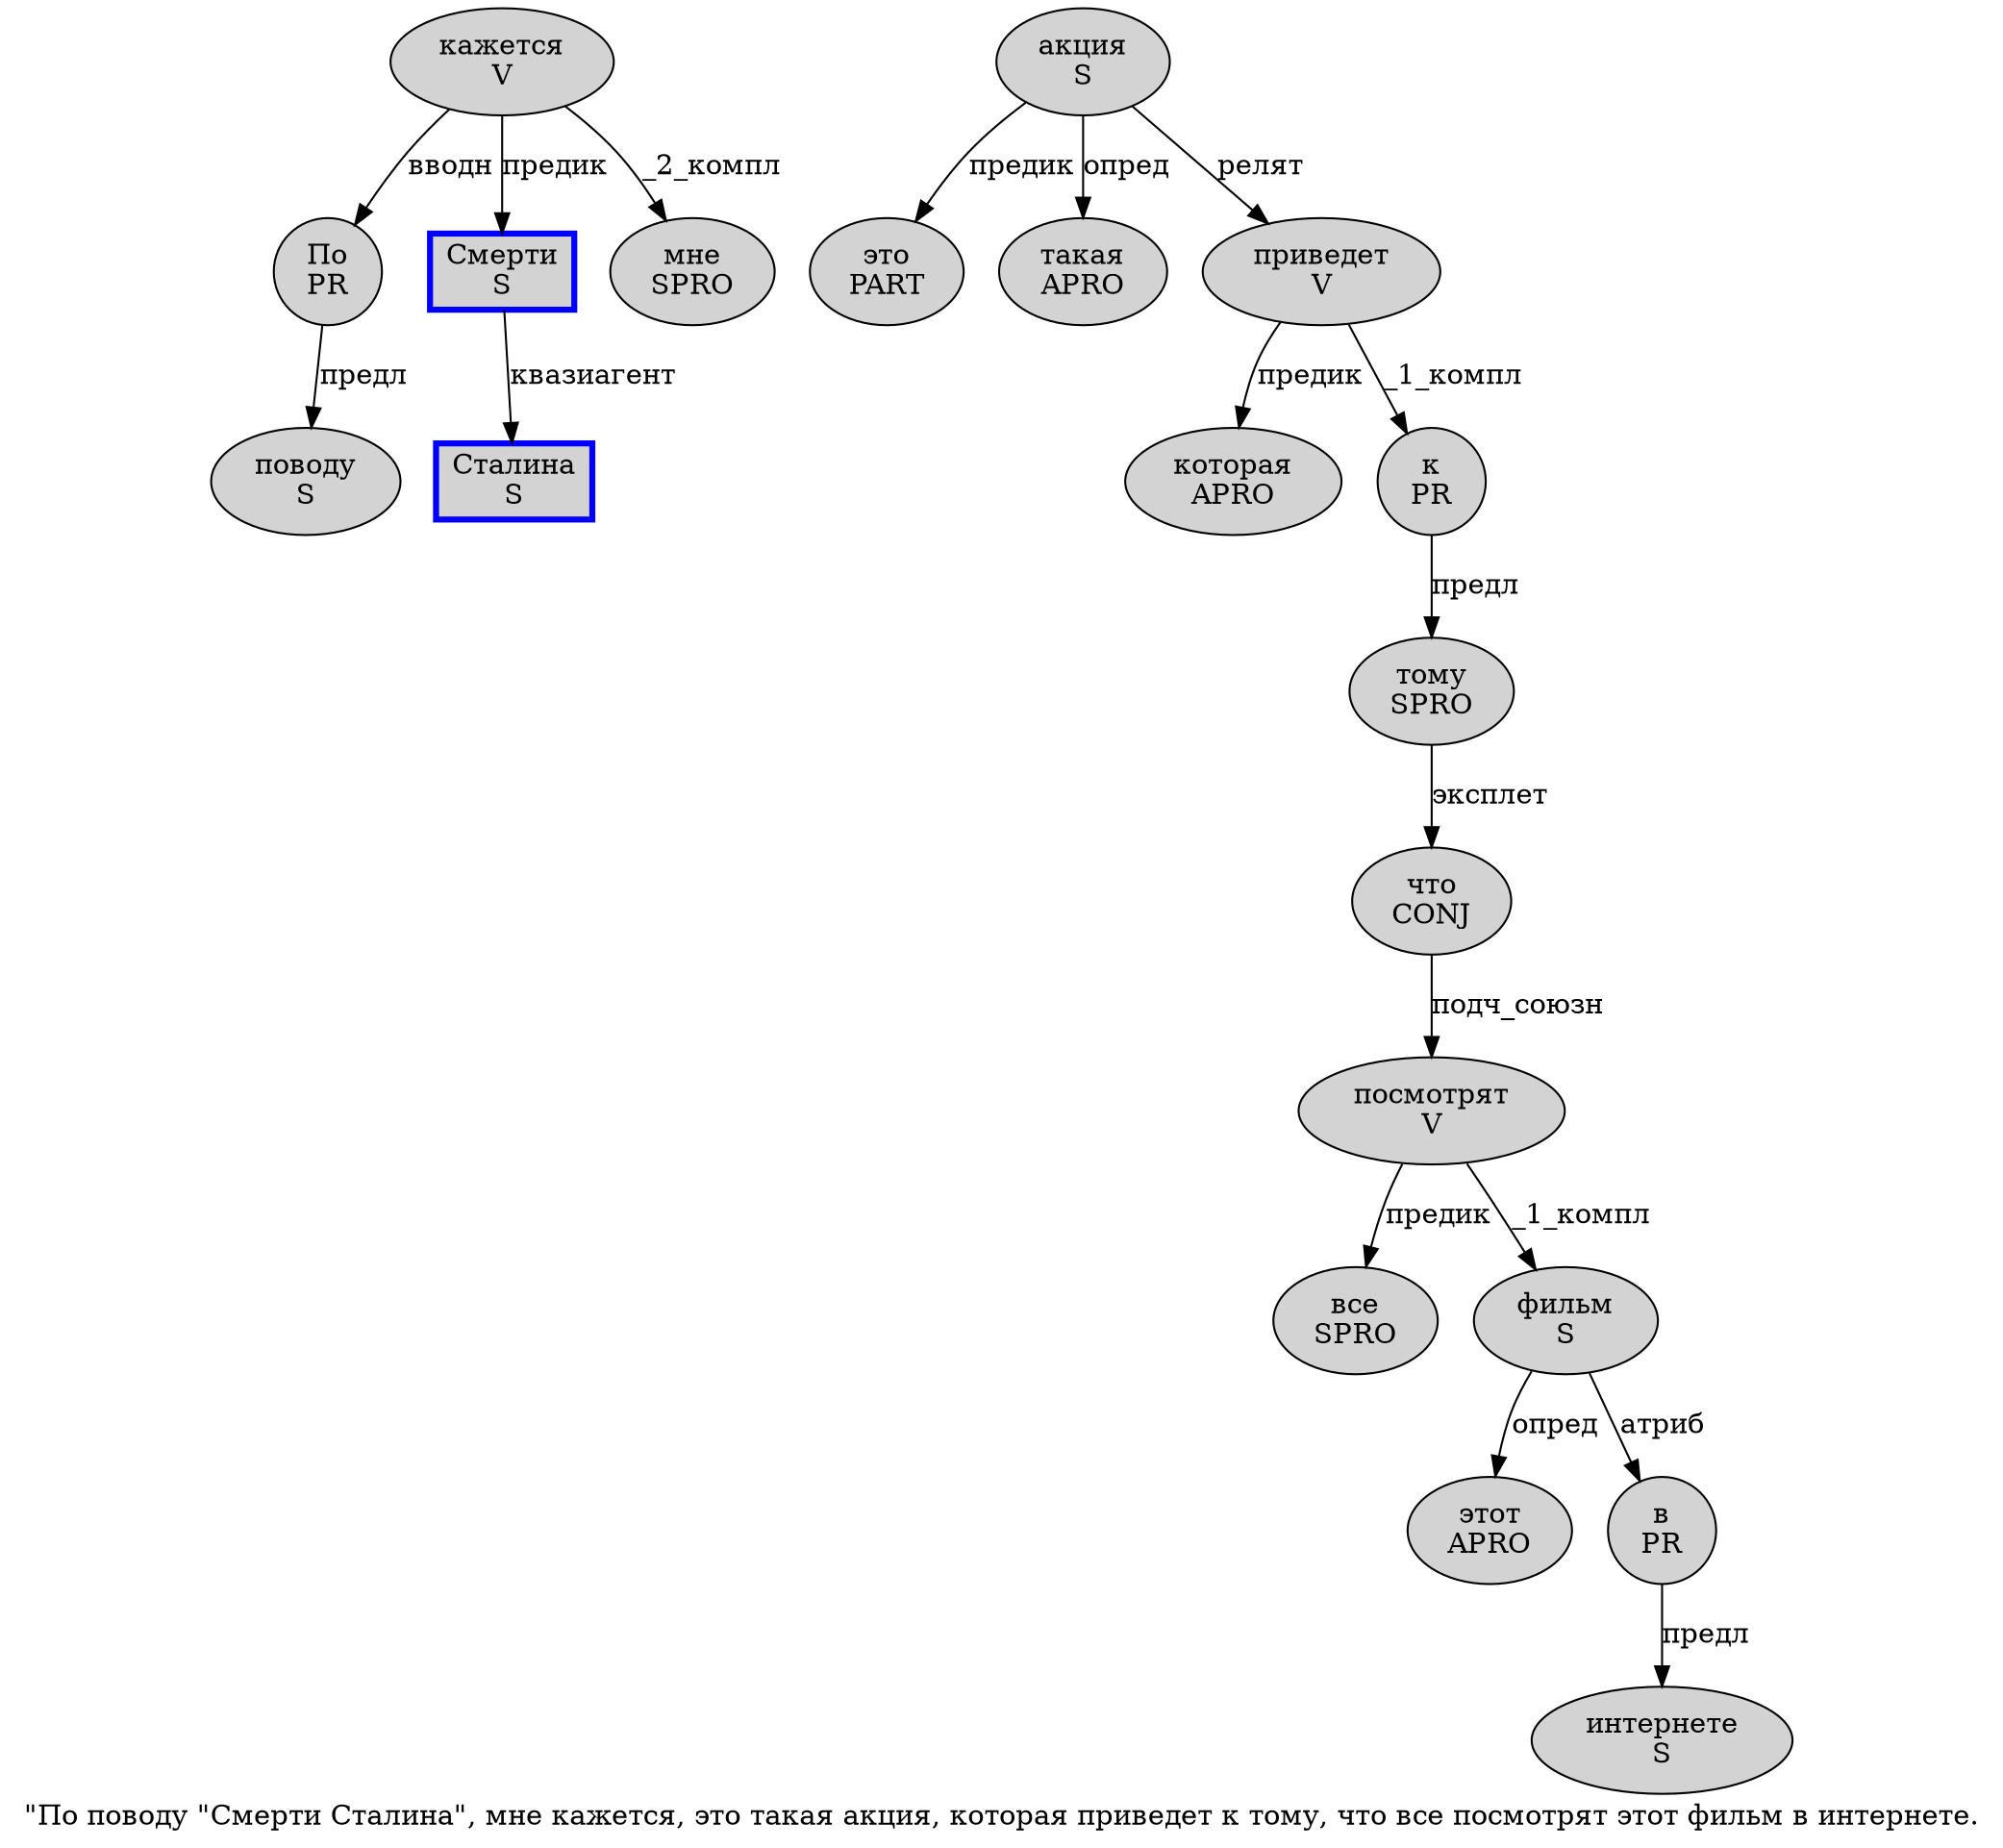 digraph SENTENCE_1677 {
	graph [label="\"По поводу \"Смерти Сталина\", мне кажется, это такая акция, которая приведет к тому, что все посмотрят этот фильм в интернете."]
	node [style=filled]
		1 [label="По
PR" color="" fillcolor=lightgray penwidth=1 shape=ellipse]
		2 [label="поводу
S" color="" fillcolor=lightgray penwidth=1 shape=ellipse]
		4 [label="Смерти
S" color=blue fillcolor=lightgray penwidth=3 shape=box]
		5 [label="Сталина
S" color=blue fillcolor=lightgray penwidth=3 shape=box]
		8 [label="мне
SPRO" color="" fillcolor=lightgray penwidth=1 shape=ellipse]
		9 [label="кажется
V" color="" fillcolor=lightgray penwidth=1 shape=ellipse]
		11 [label="это
PART" color="" fillcolor=lightgray penwidth=1 shape=ellipse]
		12 [label="такая
APRO" color="" fillcolor=lightgray penwidth=1 shape=ellipse]
		13 [label="акция
S" color="" fillcolor=lightgray penwidth=1 shape=ellipse]
		15 [label="которая
APRO" color="" fillcolor=lightgray penwidth=1 shape=ellipse]
		16 [label="приведет
V" color="" fillcolor=lightgray penwidth=1 shape=ellipse]
		17 [label="к
PR" color="" fillcolor=lightgray penwidth=1 shape=ellipse]
		18 [label="тому
SPRO" color="" fillcolor=lightgray penwidth=1 shape=ellipse]
		20 [label="что
CONJ" color="" fillcolor=lightgray penwidth=1 shape=ellipse]
		21 [label="все
SPRO" color="" fillcolor=lightgray penwidth=1 shape=ellipse]
		22 [label="посмотрят
V" color="" fillcolor=lightgray penwidth=1 shape=ellipse]
		23 [label="этот
APRO" color="" fillcolor=lightgray penwidth=1 shape=ellipse]
		24 [label="фильм
S" color="" fillcolor=lightgray penwidth=1 shape=ellipse]
		25 [label="в
PR" color="" fillcolor=lightgray penwidth=1 shape=ellipse]
		26 [label="интернете
S" color="" fillcolor=lightgray penwidth=1 shape=ellipse]
			25 -> 26 [label="предл"]
			17 -> 18 [label="предл"]
			22 -> 21 [label="предик"]
			22 -> 24 [label="_1_компл"]
			20 -> 22 [label="подч_союзн"]
			1 -> 2 [label="предл"]
			9 -> 1 [label="вводн"]
			9 -> 4 [label="предик"]
			9 -> 8 [label="_2_компл"]
			13 -> 11 [label="предик"]
			13 -> 12 [label="опред"]
			13 -> 16 [label="релят"]
			16 -> 15 [label="предик"]
			16 -> 17 [label="_1_компл"]
			24 -> 23 [label="опред"]
			24 -> 25 [label="атриб"]
			4 -> 5 [label="квазиагент"]
			18 -> 20 [label="эксплет"]
}
